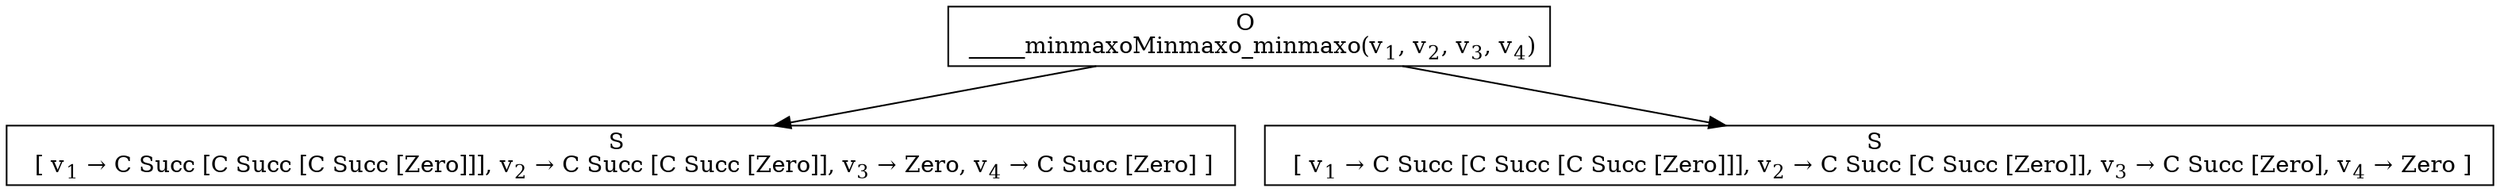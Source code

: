 digraph {
    graph [rankdir=TB
          ,bgcolor=transparent];
    node [shape=box
         ,fillcolor=white
         ,style=filled];
    0 [label=<O <BR/> _____minmaxoMinmaxo_minmaxo(v<SUB>1</SUB>, v<SUB>2</SUB>, v<SUB>3</SUB>, v<SUB>4</SUB>)>];
    1 [label=<S <BR/>  [ v<SUB>1</SUB> &rarr; C Succ [C Succ [C Succ [Zero]]], v<SUB>2</SUB> &rarr; C Succ [C Succ [Zero]], v<SUB>3</SUB> &rarr; Zero, v<SUB>4</SUB> &rarr; C Succ [Zero] ] >];
    2 [label=<S <BR/>  [ v<SUB>1</SUB> &rarr; C Succ [C Succ [C Succ [Zero]]], v<SUB>2</SUB> &rarr; C Succ [C Succ [Zero]], v<SUB>3</SUB> &rarr; C Succ [Zero], v<SUB>4</SUB> &rarr; Zero ] >];
    0 -> 1 [label=""];
    0 -> 2 [label=""];
}